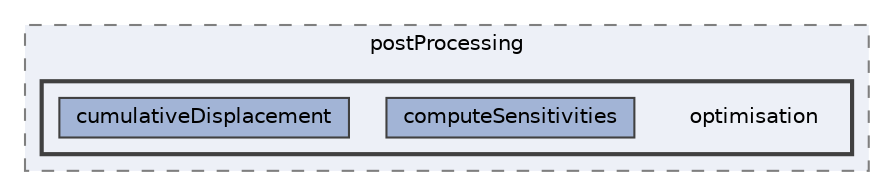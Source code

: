 digraph "applications/utilities/postProcessing/optimisation"
{
 // LATEX_PDF_SIZE
  bgcolor="transparent";
  edge [fontname=Helvetica,fontsize=10,labelfontname=Helvetica,labelfontsize=10];
  node [fontname=Helvetica,fontsize=10,shape=box,height=0.2,width=0.4];
  compound=true
  subgraph clusterdir_b0c2b0d6e5b08bdff054b28f26ba51e7 {
    graph [ bgcolor="#edf0f7", pencolor="grey50", label="postProcessing", fontname=Helvetica,fontsize=10 style="filled,dashed", URL="dir_b0c2b0d6e5b08bdff054b28f26ba51e7.html",tooltip=""]
  subgraph clusterdir_f60f4f731e7d258de70031681d144881 {
    graph [ bgcolor="#edf0f7", pencolor="grey25", label="", fontname=Helvetica,fontsize=10 style="filled,bold", URL="dir_f60f4f731e7d258de70031681d144881.html",tooltip=""]
    dir_f60f4f731e7d258de70031681d144881 [shape=plaintext, label="optimisation"];
  dir_a6913a323f6c4f299d03b7fd783c720a [label="computeSensitivities", fillcolor="#a2b4d6", color="grey25", style="filled", URL="dir_a6913a323f6c4f299d03b7fd783c720a.html",tooltip=""];
  dir_71092b16f0ce64af1b8b9fc42714cd1c [label="cumulativeDisplacement", fillcolor="#a2b4d6", color="grey25", style="filled", URL="dir_71092b16f0ce64af1b8b9fc42714cd1c.html",tooltip=""];
  }
  }
}
